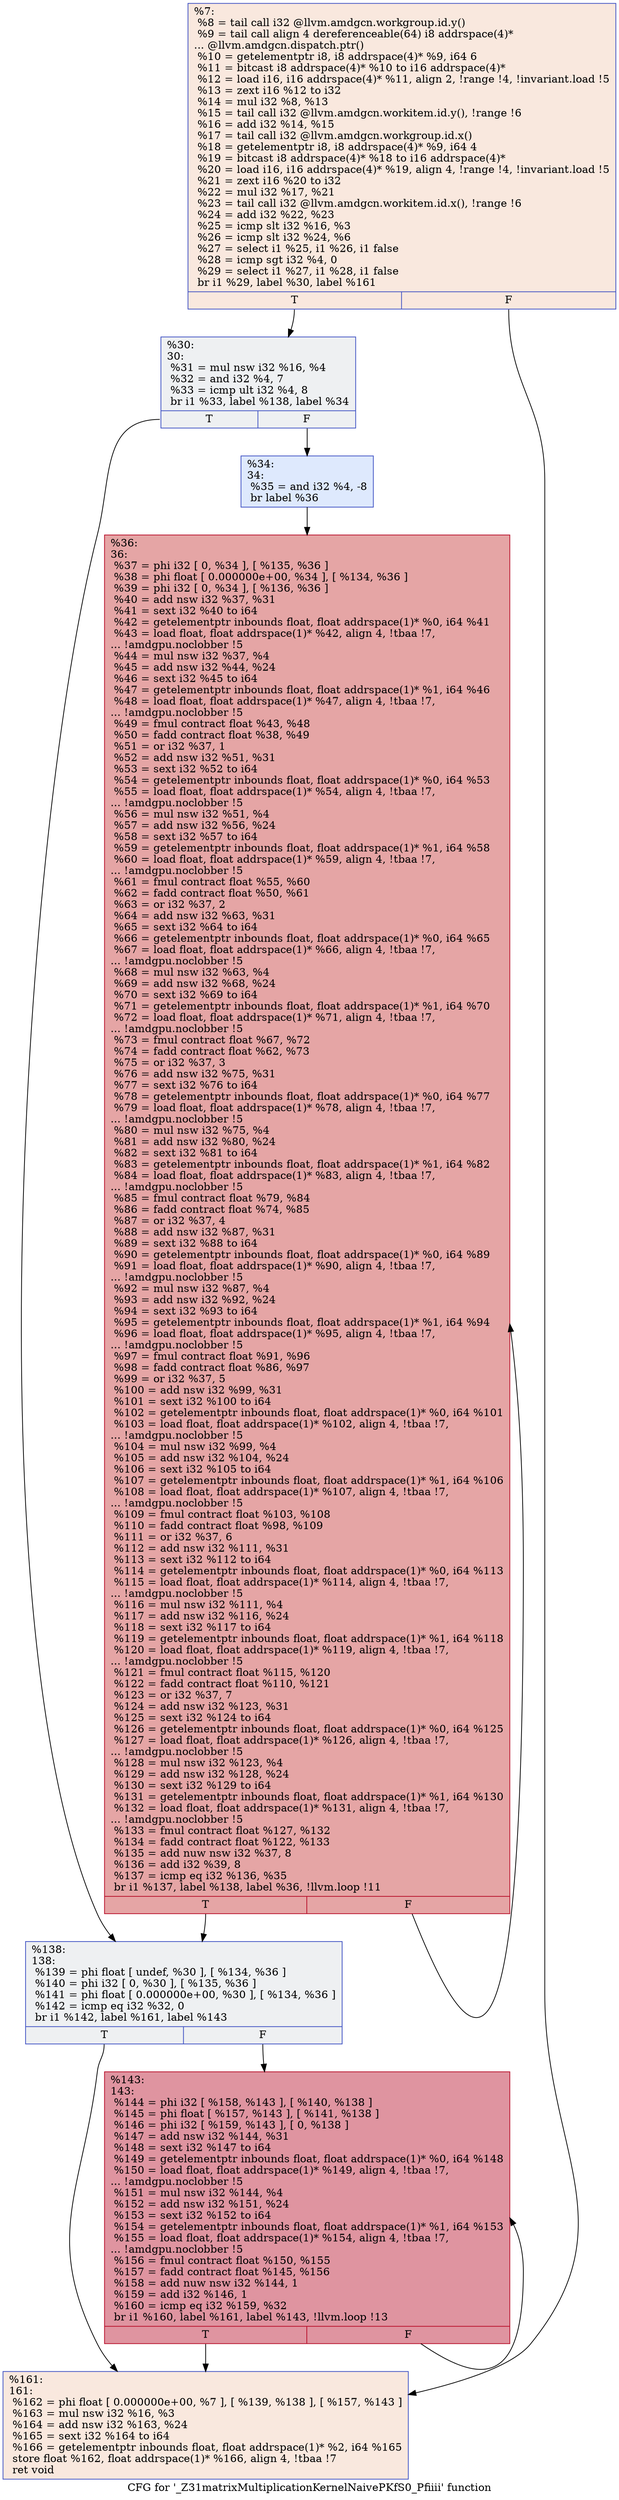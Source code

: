 digraph "CFG for '_Z31matrixMultiplicationKernelNaivePKfS0_Pfiiii' function" {
	label="CFG for '_Z31matrixMultiplicationKernelNaivePKfS0_Pfiiii' function";

	Node0x5e97cf0 [shape=record,color="#3d50c3ff", style=filled, fillcolor="#f2cab570",label="{%7:\l  %8 = tail call i32 @llvm.amdgcn.workgroup.id.y()\l  %9 = tail call align 4 dereferenceable(64) i8 addrspace(4)*\l... @llvm.amdgcn.dispatch.ptr()\l  %10 = getelementptr i8, i8 addrspace(4)* %9, i64 6\l  %11 = bitcast i8 addrspace(4)* %10 to i16 addrspace(4)*\l  %12 = load i16, i16 addrspace(4)* %11, align 2, !range !4, !invariant.load !5\l  %13 = zext i16 %12 to i32\l  %14 = mul i32 %8, %13\l  %15 = tail call i32 @llvm.amdgcn.workitem.id.y(), !range !6\l  %16 = add i32 %14, %15\l  %17 = tail call i32 @llvm.amdgcn.workgroup.id.x()\l  %18 = getelementptr i8, i8 addrspace(4)* %9, i64 4\l  %19 = bitcast i8 addrspace(4)* %18 to i16 addrspace(4)*\l  %20 = load i16, i16 addrspace(4)* %19, align 4, !range !4, !invariant.load !5\l  %21 = zext i16 %20 to i32\l  %22 = mul i32 %17, %21\l  %23 = tail call i32 @llvm.amdgcn.workitem.id.x(), !range !6\l  %24 = add i32 %22, %23\l  %25 = icmp slt i32 %16, %3\l  %26 = icmp slt i32 %24, %6\l  %27 = select i1 %25, i1 %26, i1 false\l  %28 = icmp sgt i32 %4, 0\l  %29 = select i1 %27, i1 %28, i1 false\l  br i1 %29, label %30, label %161\l|{<s0>T|<s1>F}}"];
	Node0x5e97cf0:s0 -> Node0x5e9b8f0;
	Node0x5e97cf0:s1 -> Node0x5e9b980;
	Node0x5e9b8f0 [shape=record,color="#3d50c3ff", style=filled, fillcolor="#d9dce170",label="{%30:\l30:                                               \l  %31 = mul nsw i32 %16, %4\l  %32 = and i32 %4, 7\l  %33 = icmp ult i32 %4, 8\l  br i1 %33, label %138, label %34\l|{<s0>T|<s1>F}}"];
	Node0x5e9b8f0:s0 -> Node0x5e99c10;
	Node0x5e9b8f0:s1 -> Node0x5e9be20;
	Node0x5e9be20 [shape=record,color="#3d50c3ff", style=filled, fillcolor="#b5cdfa70",label="{%34:\l34:                                               \l  %35 = and i32 %4, -8\l  br label %36\l}"];
	Node0x5e9be20 -> Node0x5e9c020;
	Node0x5e9c020 [shape=record,color="#b70d28ff", style=filled, fillcolor="#c5333470",label="{%36:\l36:                                               \l  %37 = phi i32 [ 0, %34 ], [ %135, %36 ]\l  %38 = phi float [ 0.000000e+00, %34 ], [ %134, %36 ]\l  %39 = phi i32 [ 0, %34 ], [ %136, %36 ]\l  %40 = add nsw i32 %37, %31\l  %41 = sext i32 %40 to i64\l  %42 = getelementptr inbounds float, float addrspace(1)* %0, i64 %41\l  %43 = load float, float addrspace(1)* %42, align 4, !tbaa !7,\l... !amdgpu.noclobber !5\l  %44 = mul nsw i32 %37, %4\l  %45 = add nsw i32 %44, %24\l  %46 = sext i32 %45 to i64\l  %47 = getelementptr inbounds float, float addrspace(1)* %1, i64 %46\l  %48 = load float, float addrspace(1)* %47, align 4, !tbaa !7,\l... !amdgpu.noclobber !5\l  %49 = fmul contract float %43, %48\l  %50 = fadd contract float %38, %49\l  %51 = or i32 %37, 1\l  %52 = add nsw i32 %51, %31\l  %53 = sext i32 %52 to i64\l  %54 = getelementptr inbounds float, float addrspace(1)* %0, i64 %53\l  %55 = load float, float addrspace(1)* %54, align 4, !tbaa !7,\l... !amdgpu.noclobber !5\l  %56 = mul nsw i32 %51, %4\l  %57 = add nsw i32 %56, %24\l  %58 = sext i32 %57 to i64\l  %59 = getelementptr inbounds float, float addrspace(1)* %1, i64 %58\l  %60 = load float, float addrspace(1)* %59, align 4, !tbaa !7,\l... !amdgpu.noclobber !5\l  %61 = fmul contract float %55, %60\l  %62 = fadd contract float %50, %61\l  %63 = or i32 %37, 2\l  %64 = add nsw i32 %63, %31\l  %65 = sext i32 %64 to i64\l  %66 = getelementptr inbounds float, float addrspace(1)* %0, i64 %65\l  %67 = load float, float addrspace(1)* %66, align 4, !tbaa !7,\l... !amdgpu.noclobber !5\l  %68 = mul nsw i32 %63, %4\l  %69 = add nsw i32 %68, %24\l  %70 = sext i32 %69 to i64\l  %71 = getelementptr inbounds float, float addrspace(1)* %1, i64 %70\l  %72 = load float, float addrspace(1)* %71, align 4, !tbaa !7,\l... !amdgpu.noclobber !5\l  %73 = fmul contract float %67, %72\l  %74 = fadd contract float %62, %73\l  %75 = or i32 %37, 3\l  %76 = add nsw i32 %75, %31\l  %77 = sext i32 %76 to i64\l  %78 = getelementptr inbounds float, float addrspace(1)* %0, i64 %77\l  %79 = load float, float addrspace(1)* %78, align 4, !tbaa !7,\l... !amdgpu.noclobber !5\l  %80 = mul nsw i32 %75, %4\l  %81 = add nsw i32 %80, %24\l  %82 = sext i32 %81 to i64\l  %83 = getelementptr inbounds float, float addrspace(1)* %1, i64 %82\l  %84 = load float, float addrspace(1)* %83, align 4, !tbaa !7,\l... !amdgpu.noclobber !5\l  %85 = fmul contract float %79, %84\l  %86 = fadd contract float %74, %85\l  %87 = or i32 %37, 4\l  %88 = add nsw i32 %87, %31\l  %89 = sext i32 %88 to i64\l  %90 = getelementptr inbounds float, float addrspace(1)* %0, i64 %89\l  %91 = load float, float addrspace(1)* %90, align 4, !tbaa !7,\l... !amdgpu.noclobber !5\l  %92 = mul nsw i32 %87, %4\l  %93 = add nsw i32 %92, %24\l  %94 = sext i32 %93 to i64\l  %95 = getelementptr inbounds float, float addrspace(1)* %1, i64 %94\l  %96 = load float, float addrspace(1)* %95, align 4, !tbaa !7,\l... !amdgpu.noclobber !5\l  %97 = fmul contract float %91, %96\l  %98 = fadd contract float %86, %97\l  %99 = or i32 %37, 5\l  %100 = add nsw i32 %99, %31\l  %101 = sext i32 %100 to i64\l  %102 = getelementptr inbounds float, float addrspace(1)* %0, i64 %101\l  %103 = load float, float addrspace(1)* %102, align 4, !tbaa !7,\l... !amdgpu.noclobber !5\l  %104 = mul nsw i32 %99, %4\l  %105 = add nsw i32 %104, %24\l  %106 = sext i32 %105 to i64\l  %107 = getelementptr inbounds float, float addrspace(1)* %1, i64 %106\l  %108 = load float, float addrspace(1)* %107, align 4, !tbaa !7,\l... !amdgpu.noclobber !5\l  %109 = fmul contract float %103, %108\l  %110 = fadd contract float %98, %109\l  %111 = or i32 %37, 6\l  %112 = add nsw i32 %111, %31\l  %113 = sext i32 %112 to i64\l  %114 = getelementptr inbounds float, float addrspace(1)* %0, i64 %113\l  %115 = load float, float addrspace(1)* %114, align 4, !tbaa !7,\l... !amdgpu.noclobber !5\l  %116 = mul nsw i32 %111, %4\l  %117 = add nsw i32 %116, %24\l  %118 = sext i32 %117 to i64\l  %119 = getelementptr inbounds float, float addrspace(1)* %1, i64 %118\l  %120 = load float, float addrspace(1)* %119, align 4, !tbaa !7,\l... !amdgpu.noclobber !5\l  %121 = fmul contract float %115, %120\l  %122 = fadd contract float %110, %121\l  %123 = or i32 %37, 7\l  %124 = add nsw i32 %123, %31\l  %125 = sext i32 %124 to i64\l  %126 = getelementptr inbounds float, float addrspace(1)* %0, i64 %125\l  %127 = load float, float addrspace(1)* %126, align 4, !tbaa !7,\l... !amdgpu.noclobber !5\l  %128 = mul nsw i32 %123, %4\l  %129 = add nsw i32 %128, %24\l  %130 = sext i32 %129 to i64\l  %131 = getelementptr inbounds float, float addrspace(1)* %1, i64 %130\l  %132 = load float, float addrspace(1)* %131, align 4, !tbaa !7,\l... !amdgpu.noclobber !5\l  %133 = fmul contract float %127, %132\l  %134 = fadd contract float %122, %133\l  %135 = add nuw nsw i32 %37, 8\l  %136 = add i32 %39, 8\l  %137 = icmp eq i32 %136, %35\l  br i1 %137, label %138, label %36, !llvm.loop !11\l|{<s0>T|<s1>F}}"];
	Node0x5e9c020:s0 -> Node0x5e99c10;
	Node0x5e9c020:s1 -> Node0x5e9c020;
	Node0x5e99c10 [shape=record,color="#3d50c3ff", style=filled, fillcolor="#d9dce170",label="{%138:\l138:                                              \l  %139 = phi float [ undef, %30 ], [ %134, %36 ]\l  %140 = phi i32 [ 0, %30 ], [ %135, %36 ]\l  %141 = phi float [ 0.000000e+00, %30 ], [ %134, %36 ]\l  %142 = icmp eq i32 %32, 0\l  br i1 %142, label %161, label %143\l|{<s0>T|<s1>F}}"];
	Node0x5e99c10:s0 -> Node0x5e9b980;
	Node0x5e99c10:s1 -> Node0x5ea1d60;
	Node0x5ea1d60 [shape=record,color="#b70d28ff", style=filled, fillcolor="#b70d2870",label="{%143:\l143:                                              \l  %144 = phi i32 [ %158, %143 ], [ %140, %138 ]\l  %145 = phi float [ %157, %143 ], [ %141, %138 ]\l  %146 = phi i32 [ %159, %143 ], [ 0, %138 ]\l  %147 = add nsw i32 %144, %31\l  %148 = sext i32 %147 to i64\l  %149 = getelementptr inbounds float, float addrspace(1)* %0, i64 %148\l  %150 = load float, float addrspace(1)* %149, align 4, !tbaa !7,\l... !amdgpu.noclobber !5\l  %151 = mul nsw i32 %144, %4\l  %152 = add nsw i32 %151, %24\l  %153 = sext i32 %152 to i64\l  %154 = getelementptr inbounds float, float addrspace(1)* %1, i64 %153\l  %155 = load float, float addrspace(1)* %154, align 4, !tbaa !7,\l... !amdgpu.noclobber !5\l  %156 = fmul contract float %150, %155\l  %157 = fadd contract float %145, %156\l  %158 = add nuw nsw i32 %144, 1\l  %159 = add i32 %146, 1\l  %160 = icmp eq i32 %159, %32\l  br i1 %160, label %161, label %143, !llvm.loop !13\l|{<s0>T|<s1>F}}"];
	Node0x5ea1d60:s0 -> Node0x5e9b980;
	Node0x5ea1d60:s1 -> Node0x5ea1d60;
	Node0x5e9b980 [shape=record,color="#3d50c3ff", style=filled, fillcolor="#f2cab570",label="{%161:\l161:                                              \l  %162 = phi float [ 0.000000e+00, %7 ], [ %139, %138 ], [ %157, %143 ]\l  %163 = mul nsw i32 %16, %3\l  %164 = add nsw i32 %163, %24\l  %165 = sext i32 %164 to i64\l  %166 = getelementptr inbounds float, float addrspace(1)* %2, i64 %165\l  store float %162, float addrspace(1)* %166, align 4, !tbaa !7\l  ret void\l}"];
}
